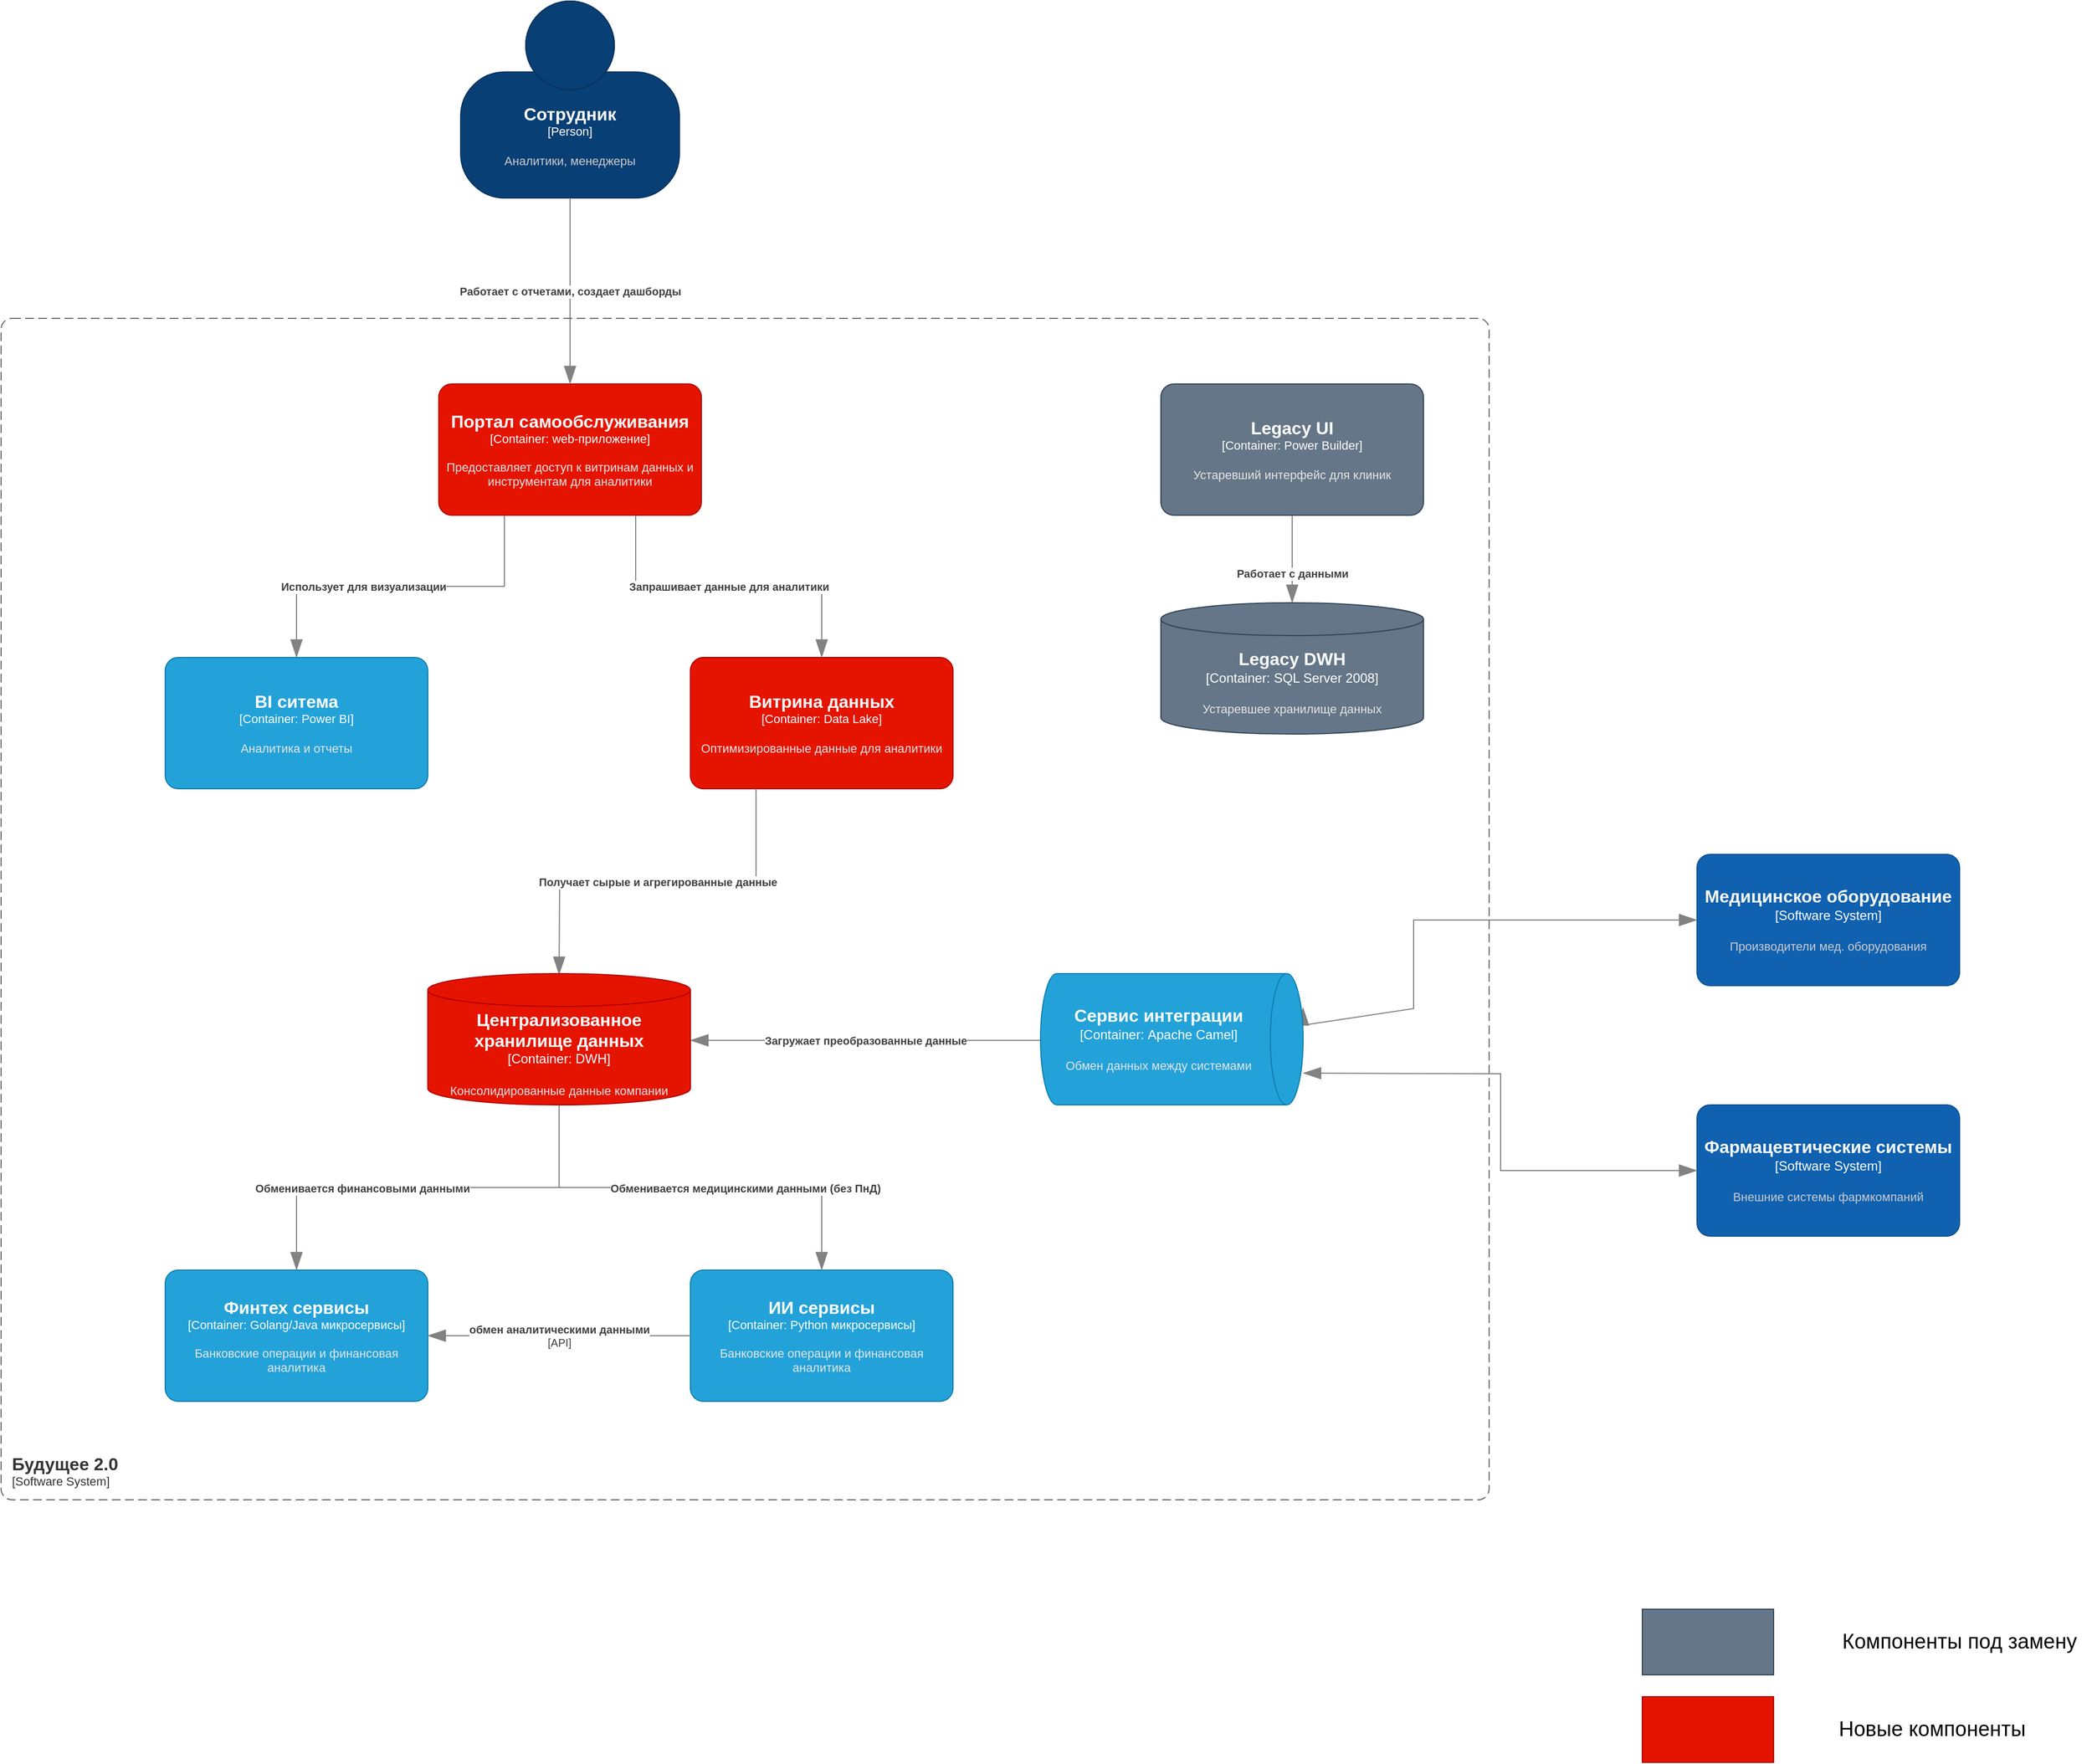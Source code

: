 <mxfile version="26.2.15">
  <diagram name="Страница — 1" id="a0U-03hJDDmreDsypypU">
    <mxGraphModel dx="3178" dy="1406" grid="1" gridSize="10" guides="1" tooltips="1" connect="1" arrows="1" fold="1" page="1" pageScale="1" pageWidth="827" pageHeight="1169" math="0" shadow="0">
      <root>
        <mxCell id="0" />
        <mxCell id="1" parent="0" />
        <object placeholders="1" c4Name="Сотрудник" c4Type="Person" c4Description="Аналитики, менеджеры" label="&lt;font style=&quot;font-size: 16px&quot;&gt;&lt;b&gt;%c4Name%&lt;/b&gt;&lt;/font&gt;&lt;div&gt;[%c4Type%]&lt;/div&gt;&lt;br&gt;&lt;div&gt;&lt;font style=&quot;font-size: 11px&quot;&gt;&lt;font color=&quot;#cccccc&quot;&gt;%c4Description%&lt;/font&gt;&lt;/div&gt;" id="U6ke0aDax-ki5ILsPbmB-1">
          <mxCell style="html=1;fontSize=11;dashed=0;whiteSpace=wrap;fillColor=#083F75;strokeColor=#06315C;fontColor=#ffffff;shape=mxgraph.c4.person2;align=center;metaEdit=1;points=[[0.5,0,0],[1,0.5,0],[1,0.75,0],[0.75,1,0],[0.5,1,0],[0.25,1,0],[0,0.75,0],[0,0.5,0]];resizable=0;" vertex="1" parent="1">
            <mxGeometry x="230" y="40" width="200" height="180" as="geometry" />
          </mxCell>
        </object>
        <object placeholders="1" c4Name="Портал самообслуживания" c4Type="Container" c4Technology="web-приложение" c4Description="Предоставляет доступ к витринам данных и инструментам для аналитики" label="&lt;font style=&quot;font-size: 16px&quot;&gt;&lt;b&gt;%c4Name%&lt;/b&gt;&lt;/font&gt;&lt;div&gt;[%c4Type%: %c4Technology%]&lt;/div&gt;&lt;br&gt;&lt;div&gt;&lt;font style=&quot;font-size: 11px&quot;&gt;&lt;font color=&quot;#E6E6E6&quot;&gt;%c4Description%&lt;/font&gt;&lt;/div&gt;" id="U6ke0aDax-ki5ILsPbmB-3">
          <mxCell style="rounded=1;whiteSpace=wrap;html=1;fontSize=11;labelBackgroundColor=none;fillColor=#e51400;fontColor=#ffffff;align=center;arcSize=10;strokeColor=#B20000;metaEdit=1;resizable=0;points=[[0.25,0,0],[0.5,0,0],[0.75,0,0],[1,0.25,0],[1,0.5,0],[1,0.75,0],[0.75,1,0],[0.5,1,0],[0.25,1,0],[0,0.75,0],[0,0.5,0],[0,0.25,0]];" vertex="1" parent="1">
            <mxGeometry x="210" y="390" width="240" height="120" as="geometry" />
          </mxCell>
        </object>
        <object placeholders="1" c4Name="Legacy DWH" c4Type="Container" c4Technology="SQL Server 2008" c4Description="Устаревшее хранилище данных" label="&lt;font style=&quot;font-size: 16px&quot;&gt;&lt;b&gt;%c4Name%&lt;/b&gt;&lt;/font&gt;&lt;div&gt;[%c4Type%:&amp;nbsp;%c4Technology%]&lt;/div&gt;&lt;br&gt;&lt;div&gt;&lt;font style=&quot;font-size: 11px&quot;&gt;&lt;font color=&quot;#E6E6E6&quot;&gt;%c4Description%&lt;/font&gt;&lt;/div&gt;" id="U6ke0aDax-ki5ILsPbmB-4">
          <mxCell style="shape=cylinder3;size=15;whiteSpace=wrap;html=1;boundedLbl=1;rounded=0;labelBackgroundColor=none;fillColor=#647687;fontSize=12;fontColor=#ffffff;align=center;strokeColor=#314354;metaEdit=1;points=[[0.5,0,0],[1,0.25,0],[1,0.5,0],[1,0.75,0],[0.5,1,0],[0,0.75,0],[0,0.5,0],[0,0.25,0]];resizable=0;" vertex="1" parent="1">
            <mxGeometry x="870" y="590" width="240" height="120" as="geometry" />
          </mxCell>
        </object>
        <object placeholders="1" c4Name="BI ситема" c4Type="Container" c4Technology="Power BI" c4Description="Аналитика и отчеты" label="&lt;font style=&quot;font-size: 16px&quot;&gt;&lt;b&gt;%c4Name%&lt;/b&gt;&lt;/font&gt;&lt;div&gt;[%c4Type%: %c4Technology%]&lt;/div&gt;&lt;br&gt;&lt;div&gt;&lt;font style=&quot;font-size: 11px&quot;&gt;&lt;font color=&quot;#E6E6E6&quot;&gt;%c4Description%&lt;/font&gt;&lt;/div&gt;" id="U6ke0aDax-ki5ILsPbmB-7">
          <mxCell style="rounded=1;whiteSpace=wrap;html=1;fontSize=11;labelBackgroundColor=none;fillColor=#23A2D9;fontColor=#ffffff;align=center;arcSize=10;strokeColor=#0E7DAD;metaEdit=1;resizable=0;points=[[0.25,0,0],[0.5,0,0],[0.75,0,0],[1,0.25,0],[1,0.5,0],[1,0.75,0],[0.75,1,0],[0.5,1,0],[0.25,1,0],[0,0.75,0],[0,0.5,0],[0,0.25,0]];" vertex="1" parent="1">
            <mxGeometry x="-40" y="640" width="240" height="120" as="geometry" />
          </mxCell>
        </object>
        <object placeholders="1" c4Name="Витрина данных" c4Type="Container" c4Technology="Data Lake" c4Description="Оптимизированные данные для аналитики" label="&lt;font style=&quot;font-size: 16px&quot;&gt;&lt;b&gt;%c4Name%&lt;/b&gt;&lt;/font&gt;&lt;div&gt;[%c4Type%: %c4Technology%]&lt;/div&gt;&lt;br&gt;&lt;div&gt;&lt;font style=&quot;font-size: 11px&quot;&gt;&lt;font color=&quot;#E6E6E6&quot;&gt;%c4Description%&lt;/font&gt;&lt;/div&gt;" id="U6ke0aDax-ki5ILsPbmB-8">
          <mxCell style="rounded=1;whiteSpace=wrap;html=1;fontSize=11;labelBackgroundColor=none;fillColor=#e51400;fontColor=#ffffff;align=center;arcSize=10;strokeColor=#B20000;metaEdit=1;resizable=0;points=[[0.25,0,0],[0.5,0,0],[0.75,0,0],[1,0.25,0],[1,0.5,0],[1,0.75,0],[0.75,1,0],[0.5,1,0],[0.25,1,0],[0,0.75,0],[0,0.5,0],[0,0.25,0]];" vertex="1" parent="1">
            <mxGeometry x="440" y="640" width="240" height="120" as="geometry" />
          </mxCell>
        </object>
        <object placeholders="1" c4Name="Финтех сервисы" c4Type="Container" c4Technology="Golang/Java микросервисы" c4Description="Банковские операции и финансовая аналитика" label="&lt;font style=&quot;font-size: 16px&quot;&gt;&lt;b&gt;%c4Name%&lt;/b&gt;&lt;/font&gt;&lt;div&gt;[%c4Type%: %c4Technology%]&lt;/div&gt;&lt;br&gt;&lt;div&gt;&lt;font style=&quot;font-size: 11px&quot;&gt;&lt;font color=&quot;#E6E6E6&quot;&gt;%c4Description%&lt;/font&gt;&lt;/div&gt;" id="U6ke0aDax-ki5ILsPbmB-10">
          <mxCell style="rounded=1;whiteSpace=wrap;html=1;fontSize=11;labelBackgroundColor=none;fillColor=#23A2D9;fontColor=#ffffff;align=center;arcSize=10;strokeColor=#0E7DAD;metaEdit=1;resizable=0;points=[[0.25,0,0],[0.5,0,0],[0.75,0,0],[1,0.25,0],[1,0.5,0],[1,0.75,0],[0.75,1,0],[0.5,1,0],[0.25,1,0],[0,0.75,0],[0,0.5,0],[0,0.25,0]];" vertex="1" parent="1">
            <mxGeometry x="-40" y="1200" width="240" height="120" as="geometry" />
          </mxCell>
        </object>
        <object placeholders="1" c4Name="ИИ сервисы" c4Type="Container" c4Technology="Python микросервисы" c4Description="Банковские операции и финансовая аналитика" label="&lt;font style=&quot;font-size: 16px&quot;&gt;&lt;b&gt;%c4Name%&lt;/b&gt;&lt;/font&gt;&lt;div&gt;[%c4Type%: %c4Technology%]&lt;/div&gt;&lt;br&gt;&lt;div&gt;&lt;font style=&quot;font-size: 11px&quot;&gt;&lt;font color=&quot;#E6E6E6&quot;&gt;%c4Description%&lt;/font&gt;&lt;/div&gt;" id="U6ke0aDax-ki5ILsPbmB-11">
          <mxCell style="rounded=1;whiteSpace=wrap;html=1;fontSize=11;labelBackgroundColor=none;fillColor=#23A2D9;fontColor=#ffffff;align=center;arcSize=10;strokeColor=#0E7DAD;metaEdit=1;resizable=0;points=[[0.25,0,0],[0.5,0,0],[0.75,0,0],[1,0.25,0],[1,0.5,0],[1,0.75,0],[0.75,1,0],[0.5,1,0],[0.25,1,0],[0,0.75,0],[0,0.5,0],[0,0.25,0]];" vertex="1" parent="1">
            <mxGeometry x="440" y="1200" width="240" height="120" as="geometry" />
          </mxCell>
        </object>
        <object placeholders="1" c4Name="Legacy UI" c4Type="Container" c4Technology="Power Builder" c4Description="Устаревший интерфейс для клиник" label="&lt;font style=&quot;font-size: 16px&quot;&gt;&lt;b&gt;%c4Name%&lt;/b&gt;&lt;/font&gt;&lt;div&gt;[%c4Type%: %c4Technology%]&lt;/div&gt;&lt;br&gt;&lt;div&gt;&lt;font style=&quot;font-size: 11px&quot;&gt;&lt;font color=&quot;#E6E6E6&quot;&gt;%c4Description%&lt;/font&gt;&lt;/div&gt;" id="U6ke0aDax-ki5ILsPbmB-12">
          <mxCell style="rounded=1;whiteSpace=wrap;html=1;fontSize=11;labelBackgroundColor=none;fillColor=#647687;fontColor=#ffffff;align=center;arcSize=10;strokeColor=#314354;metaEdit=1;resizable=0;points=[[0.25,0,0],[0.5,0,0],[0.75,0,0],[1,0.25,0],[1,0.5,0],[1,0.75,0],[0.75,1,0],[0.5,1,0],[0.25,1,0],[0,0.75,0],[0,0.5,0],[0,0.25,0]];" vertex="1" parent="1">
            <mxGeometry x="870" y="390" width="240" height="120" as="geometry" />
          </mxCell>
        </object>
        <object placeholders="1" c4Name="Фармацевтические системы" c4Type="Software System" c4Description="Внешние системы фармкомпаний" label="&lt;font style=&quot;font-size: 16px&quot;&gt;&lt;b&gt;%c4Name%&lt;/b&gt;&lt;/font&gt;&lt;div&gt;[%c4Type%]&lt;/div&gt;&lt;br&gt;&lt;div&gt;&lt;font style=&quot;font-size: 11px&quot;&gt;&lt;font color=&quot;#cccccc&quot;&gt;%c4Description%&lt;/font&gt;&lt;/div&gt;" id="U6ke0aDax-ki5ILsPbmB-14">
          <mxCell style="rounded=1;whiteSpace=wrap;html=1;labelBackgroundColor=none;fillColor=#1061B0;fontColor=#ffffff;align=center;arcSize=10;strokeColor=#0D5091;metaEdit=1;resizable=0;points=[[0.25,0,0],[0.5,0,0],[0.75,0,0],[1,0.25,0],[1,0.5,0],[1,0.75,0],[0.75,1,0],[0.5,1,0],[0.25,1,0],[0,0.75,0],[0,0.5,0],[0,0.25,0]];" vertex="1" parent="1">
            <mxGeometry x="1360" y="1049" width="240" height="120" as="geometry" />
          </mxCell>
        </object>
        <object placeholders="1" c4Name="Медицинское оборудование" c4Type="Software System" c4Description="Производители мед. оборудования" label="&lt;font style=&quot;font-size: 16px&quot;&gt;&lt;b&gt;%c4Name%&lt;/b&gt;&lt;/font&gt;&lt;div&gt;[%c4Type%]&lt;/div&gt;&lt;br&gt;&lt;div&gt;&lt;font style=&quot;font-size: 11px&quot;&gt;&lt;font color=&quot;#cccccc&quot;&gt;%c4Description%&lt;/font&gt;&lt;/div&gt;" id="U6ke0aDax-ki5ILsPbmB-15">
          <mxCell style="rounded=1;whiteSpace=wrap;html=1;labelBackgroundColor=none;fillColor=#1061B0;fontColor=#ffffff;align=center;arcSize=10;strokeColor=#0D5091;metaEdit=1;resizable=0;points=[[0.25,0,0],[0.5,0,0],[0.75,0,0],[1,0.25,0],[1,0.5,0],[1,0.75,0],[0.75,1,0],[0.5,1,0],[0.25,1,0],[0,0.75,0],[0,0.5,0],[0,0.25,0]];" vertex="1" parent="1">
            <mxGeometry x="1360" y="820" width="240" height="120" as="geometry" />
          </mxCell>
        </object>
        <object placeholders="1" c4Type="Relationship" c4Description="Работает с отчетами, создает дашборды" label="&lt;div style=&quot;text-align: left&quot;&gt;&lt;div style=&quot;text-align: center&quot;&gt;&lt;b&gt;%c4Description%&lt;/b&gt;&lt;/div&gt;" id="U6ke0aDax-ki5ILsPbmB-16">
          <mxCell style="endArrow=blockThin;html=1;fontSize=10;fontColor=#404040;strokeWidth=1;endFill=1;strokeColor=#828282;elbow=vertical;metaEdit=1;endSize=14;startSize=14;jumpStyle=arc;jumpSize=16;rounded=0;edgeStyle=orthogonalEdgeStyle;exitX=0.5;exitY=1;exitDx=0;exitDy=0;exitPerimeter=0;" edge="1" parent="1" source="U6ke0aDax-ki5ILsPbmB-1" target="U6ke0aDax-ki5ILsPbmB-3">
            <mxGeometry width="240" relative="1" as="geometry">
              <mxPoint x="750" y="860" as="sourcePoint" />
              <mxPoint x="990" y="860" as="targetPoint" />
            </mxGeometry>
          </mxCell>
        </object>
        <object placeholders="1" c4Type="Relationship" c4Description="Использует для визуализации" label="&lt;div style=&quot;text-align: left&quot;&gt;&lt;div style=&quot;text-align: center&quot;&gt;&lt;b&gt;%c4Description%&lt;/b&gt;&lt;/div&gt;" id="U6ke0aDax-ki5ILsPbmB-17">
          <mxCell style="endArrow=blockThin;html=1;fontSize=10;fontColor=#404040;strokeWidth=1;endFill=1;strokeColor=#828282;elbow=vertical;metaEdit=1;endSize=14;startSize=14;jumpStyle=arc;jumpSize=16;rounded=0;edgeStyle=orthogonalEdgeStyle;exitX=0.25;exitY=1;exitDx=0;exitDy=0;exitPerimeter=0;entryX=0.5;entryY=0;entryDx=0;entryDy=0;entryPerimeter=0;" edge="1" parent="1" source="U6ke0aDax-ki5ILsPbmB-3" target="U6ke0aDax-ki5ILsPbmB-7">
            <mxGeometry x="0.219" width="240" relative="1" as="geometry">
              <mxPoint x="340" y="230" as="sourcePoint" />
              <mxPoint x="340" y="400" as="targetPoint" />
              <mxPoint x="1" as="offset" />
            </mxGeometry>
          </mxCell>
        </object>
        <object placeholders="1" c4Type="Relationship" c4Description="Запрашивает данные для аналитики" label="&lt;div style=&quot;text-align: left&quot;&gt;&lt;div style=&quot;text-align: center&quot;&gt;&lt;b&gt;%c4Description%&lt;/b&gt;&lt;/div&gt;" id="U6ke0aDax-ki5ILsPbmB-19">
          <mxCell style="endArrow=blockThin;html=1;fontSize=10;fontColor=#404040;strokeWidth=1;endFill=1;strokeColor=#828282;elbow=vertical;metaEdit=1;endSize=14;startSize=14;jumpStyle=arc;jumpSize=16;rounded=0;edgeStyle=orthogonalEdgeStyle;exitX=0.75;exitY=1;exitDx=0;exitDy=0;exitPerimeter=0;entryX=0.5;entryY=0;entryDx=0;entryDy=0;entryPerimeter=0;" edge="1" parent="1" source="U6ke0aDax-ki5ILsPbmB-3" target="U6ke0aDax-ki5ILsPbmB-8">
            <mxGeometry width="240" relative="1" as="geometry">
              <mxPoint x="280" y="520" as="sourcePoint" />
              <mxPoint x="90" y="650" as="targetPoint" />
            </mxGeometry>
          </mxCell>
        </object>
        <object placeholders="1" c4Type="Relationship" c4Description="Получает сырые и агрегированные данные" label="&lt;div style=&quot;text-align: left&quot;&gt;&lt;div style=&quot;text-align: center&quot;&gt;&lt;b&gt;%c4Description%&lt;/b&gt;&lt;/div&gt;" id="U6ke0aDax-ki5ILsPbmB-20">
          <mxCell style="endArrow=blockThin;html=1;fontSize=10;fontColor=#404040;strokeWidth=1;endFill=1;strokeColor=#828282;elbow=vertical;metaEdit=1;endSize=14;startSize=14;jumpStyle=arc;jumpSize=16;rounded=0;edgeStyle=orthogonalEdgeStyle;exitX=0.25;exitY=1;exitDx=0;exitDy=0;exitPerimeter=0;entryX=0.5;entryY=0;entryDx=0;entryDy=0;entryPerimeter=0;" edge="1" parent="1" source="U6ke0aDax-ki5ILsPbmB-8">
            <mxGeometry width="240" relative="1" as="geometry">
              <mxPoint x="400" y="520" as="sourcePoint" />
              <mxPoint x="320" y="930" as="targetPoint" />
            </mxGeometry>
          </mxCell>
        </object>
        <object placeholders="1" c4Type="Relationship" c4Description="Обменивается финансовыми данными" label="&lt;div style=&quot;text-align: left&quot;&gt;&lt;div style=&quot;text-align: center&quot;&gt;&lt;b&gt;%c4Description%&lt;/b&gt;&lt;/div&gt;" id="U6ke0aDax-ki5ILsPbmB-21">
          <mxCell style="endArrow=blockThin;html=1;fontSize=10;fontColor=#404040;strokeWidth=1;endFill=1;strokeColor=#828282;elbow=vertical;metaEdit=1;endSize=14;startSize=14;jumpStyle=arc;jumpSize=16;rounded=0;edgeStyle=orthogonalEdgeStyle;entryX=0.5;entryY=0;entryDx=0;entryDy=0;entryPerimeter=0;" edge="1" parent="1" source="U6ke0aDax-ki5ILsPbmB-28" target="U6ke0aDax-ki5ILsPbmB-10">
            <mxGeometry x="0.308" width="240" relative="1" as="geometry">
              <mxPoint x="260" y="1050" as="sourcePoint" />
              <mxPoint x="330" y="940" as="targetPoint" />
              <mxPoint as="offset" />
            </mxGeometry>
          </mxCell>
        </object>
        <object placeholders="1" c4Type="Relationship" c4Technology="API" c4Description="обмен аналитическими данными" label="&lt;div style=&quot;text-align: left&quot;&gt;&lt;div style=&quot;text-align: center&quot;&gt;&lt;b&gt;%c4Description%&lt;/b&gt;&lt;/div&gt;&lt;div style=&quot;text-align: center&quot;&gt;[%c4Technology%]&lt;/div&gt;&lt;/div&gt;" id="U6ke0aDax-ki5ILsPbmB-22">
          <mxCell style="endArrow=blockThin;html=1;fontSize=10;fontColor=#404040;strokeWidth=1;endFill=1;strokeColor=#828282;elbow=vertical;metaEdit=1;endSize=14;startSize=14;jumpStyle=arc;jumpSize=16;rounded=0;edgeStyle=orthogonalEdgeStyle;exitX=0;exitY=0.5;exitDx=0;exitDy=0;exitPerimeter=0;" edge="1" parent="1" source="U6ke0aDax-ki5ILsPbmB-11" target="U6ke0aDax-ki5ILsPbmB-10">
            <mxGeometry width="240" relative="1" as="geometry">
              <mxPoint x="770" y="1060" as="sourcePoint" />
              <mxPoint x="1010" y="1060" as="targetPoint" />
            </mxGeometry>
          </mxCell>
        </object>
        <object placeholders="1" c4Type="Relationship" c4Description="Обменивается медицинскими данными (без ПнД)" label="&lt;div style=&quot;text-align: left&quot;&gt;&lt;div style=&quot;text-align: center&quot;&gt;&lt;b&gt;%c4Description%&lt;/b&gt;&lt;/div&gt;" id="U6ke0aDax-ki5ILsPbmB-23">
          <mxCell style="endArrow=blockThin;html=1;fontSize=10;fontColor=#404040;strokeWidth=1;endFill=1;strokeColor=#828282;elbow=vertical;metaEdit=1;endSize=14;startSize=14;jumpStyle=arc;jumpSize=16;rounded=0;edgeStyle=orthogonalEdgeStyle;exitX=0.5;exitY=1;exitDx=0;exitDy=0;exitPerimeter=0;entryX=0.5;entryY=0;entryDx=0;entryDy=0;entryPerimeter=0;" edge="1" parent="1" source="U6ke0aDax-ki5ILsPbmB-28" target="U6ke0aDax-ki5ILsPbmB-11">
            <mxGeometry x="0.256" width="240" relative="1" as="geometry">
              <mxPoint x="380" y="1050" as="sourcePoint" />
              <mxPoint x="90" y="1210" as="targetPoint" />
              <mxPoint as="offset" />
            </mxGeometry>
          </mxCell>
        </object>
        <object placeholders="1" c4Type="Relationship" c4Description="Загружает преобразованные данные" label="&lt;div style=&quot;text-align: left&quot;&gt;&lt;div style=&quot;text-align: center&quot;&gt;&lt;b&gt;%c4Description%&lt;/b&gt;&lt;/div&gt;" id="U6ke0aDax-ki5ILsPbmB-24">
          <mxCell style="endArrow=blockThin;html=1;fontSize=10;fontColor=#404040;strokeWidth=1;endFill=1;strokeColor=#828282;elbow=vertical;metaEdit=1;endSize=14;startSize=14;jumpStyle=arc;jumpSize=16;rounded=0;edgeStyle=orthogonalEdgeStyle;exitX=0;exitY=0.5;exitDx=0;exitDy=0;exitPerimeter=0;" edge="1" parent="1">
            <mxGeometry width="240" relative="1" as="geometry">
              <mxPoint x="760" y="990" as="sourcePoint" />
              <mxPoint x="440" y="990" as="targetPoint" />
            </mxGeometry>
          </mxCell>
        </object>
        <object placeholders="1" c4Type="Relationship" c4Description="" label="&lt;div style=&quot;text-align: left&quot;&gt;&lt;div style=&quot;text-align: center&quot;&gt;&lt;b&gt;%c4Description%&lt;/b&gt;&lt;/div&gt;" id="U6ke0aDax-ki5ILsPbmB-25">
          <mxCell style="endArrow=blockThin;html=1;fontSize=10;fontColor=#404040;strokeWidth=1;endFill=1;strokeColor=#828282;elbow=vertical;metaEdit=1;endSize=14;startSize=14;jumpStyle=arc;jumpSize=16;rounded=0;edgeStyle=orthogonalEdgeStyle;exitX=1;exitY=0.25;exitDx=0;exitDy=0;exitPerimeter=0;entryX=0;entryY=0.5;entryDx=0;entryDy=0;entryPerimeter=0;startArrow=blockThin;startFill=1;" edge="1" parent="1" target="U6ke0aDax-ki5ILsPbmB-15">
            <mxGeometry y="-30" width="240" relative="1" as="geometry">
              <mxPoint x="1000" y="960" as="sourcePoint" />
              <mxPoint x="450" y="1000" as="targetPoint" />
              <Array as="points">
                <mxPoint x="1101" y="961" />
                <mxPoint x="1101" y="880" />
              </Array>
              <mxPoint as="offset" />
            </mxGeometry>
          </mxCell>
        </object>
        <object placeholders="1" c4Type="Relationship" c4Description="" label="&lt;div style=&quot;text-align: left&quot;&gt;&lt;div style=&quot;text-align: center&quot;&gt;&lt;b&gt;%c4Description%&lt;/b&gt;&lt;/div&gt;" id="U6ke0aDax-ki5ILsPbmB-26">
          <mxCell style="endArrow=blockThin;html=1;fontSize=10;fontColor=#404040;strokeWidth=1;endFill=1;strokeColor=#828282;elbow=vertical;metaEdit=1;endSize=14;startSize=14;jumpStyle=arc;jumpSize=16;rounded=0;edgeStyle=orthogonalEdgeStyle;exitX=1;exitY=0.75;exitDx=0;exitDy=0;exitPerimeter=0;entryX=0;entryY=0.5;entryDx=0;entryDy=0;entryPerimeter=0;startArrow=blockThin;startFill=1;" edge="1" parent="1" target="U6ke0aDax-ki5ILsPbmB-14">
            <mxGeometry x="0.038" y="10" width="240" relative="1" as="geometry">
              <mxPoint x="1000" y="1020" as="sourcePoint" />
              <mxPoint x="1210" y="890" as="targetPoint" />
              <mxPoint as="offset" />
            </mxGeometry>
          </mxCell>
        </object>
        <object placeholders="1" c4Name="Сервис интеграции" c4Type="Container" c4Technology="Apache Camel" c4Description="Обмен данных между системами" label="&lt;font style=&quot;font-size: 16px&quot;&gt;&lt;b&gt;%c4Name%&lt;/b&gt;&lt;/font&gt;&lt;div&gt;[%c4Type%:&amp;nbsp;%c4Technology%]&lt;/div&gt;&lt;br&gt;&lt;div&gt;&lt;font style=&quot;font-size: 11px&quot;&gt;&lt;font color=&quot;#E6E6E6&quot;&gt;%c4Description%&lt;/font&gt;&lt;/div&gt;" id="U6ke0aDax-ki5ILsPbmB-27">
          <mxCell style="shape=cylinder3;size=15;direction=south;whiteSpace=wrap;html=1;boundedLbl=1;rounded=0;labelBackgroundColor=none;fillColor=#23A2D9;fontSize=12;fontColor=#ffffff;align=center;strokeColor=#0E7DAD;metaEdit=1;points=[[0.5,0,0],[1,0.25,0],[1,0.5,0],[1,0.75,0],[0.5,1,0],[0,0.75,0],[0,0.5,0],[0,0.25,0]];resizable=0;" vertex="1" parent="1">
            <mxGeometry x="760" y="929" width="240" height="120" as="geometry" />
          </mxCell>
        </object>
        <object placeholders="1" c4Name="Централизованное хранилище данных" c4Type="Container" c4Technology="DWH" c4Description="Консолидированные данные компании" label="&lt;font style=&quot;font-size: 16px&quot;&gt;&lt;b&gt;%c4Name%&lt;/b&gt;&lt;/font&gt;&lt;div&gt;[%c4Type%:&amp;nbsp;%c4Technology%]&lt;/div&gt;&lt;br&gt;&lt;div&gt;&lt;font style=&quot;font-size: 11px&quot;&gt;&lt;font color=&quot;#E6E6E6&quot;&gt;%c4Description%&lt;/font&gt;&lt;/div&gt;" id="U6ke0aDax-ki5ILsPbmB-28">
          <mxCell style="shape=cylinder3;size=15;whiteSpace=wrap;html=1;boundedLbl=1;rounded=0;labelBackgroundColor=none;fillColor=#e51400;fontSize=12;fontColor=#ffffff;align=center;strokeColor=#B20000;metaEdit=1;points=[[0.5,0,0],[1,0.25,0],[1,0.5,0],[1,0.75,0],[0.5,1,0],[0,0.75,0],[0,0.5,0],[0,0.25,0]];resizable=0;" vertex="1" parent="1">
            <mxGeometry x="200" y="929" width="240" height="120" as="geometry" />
          </mxCell>
        </object>
        <object placeholders="1" c4Type="Relationship" c4Description="Работает с данными" label="&lt;div style=&quot;text-align: left&quot;&gt;&lt;div style=&quot;text-align: center&quot;&gt;&lt;b&gt;%c4Description%&lt;/b&gt;&lt;/div&gt;" id="U6ke0aDax-ki5ILsPbmB-29">
          <mxCell style="endArrow=blockThin;html=1;fontSize=10;fontColor=#404040;strokeWidth=1;endFill=1;strokeColor=#828282;elbow=vertical;metaEdit=1;endSize=14;startSize=14;jumpStyle=arc;jumpSize=16;rounded=0;edgeStyle=orthogonalEdgeStyle;exitX=0.5;exitY=1;exitDx=0;exitDy=0;exitPerimeter=0;" edge="1" parent="1" source="U6ke0aDax-ki5ILsPbmB-12" target="U6ke0aDax-ki5ILsPbmB-4">
            <mxGeometry x="0.308" width="240" relative="1" as="geometry">
              <mxPoint x="330" y="1059" as="sourcePoint" />
              <mxPoint x="90" y="1210" as="targetPoint" />
              <mxPoint as="offset" />
            </mxGeometry>
          </mxCell>
        </object>
        <object placeholders="1" c4Name="Будущее 2.0" c4Type="SystemScopeBoundary" c4Application="Software System" label="&lt;font style=&quot;font-size: 16px&quot;&gt;&lt;b&gt;&lt;div style=&quot;text-align: left&quot;&gt;%c4Name%&lt;/div&gt;&lt;/b&gt;&lt;/font&gt;&lt;div style=&quot;text-align: left&quot;&gt;[%c4Application%]&lt;/div&gt;" id="U6ke0aDax-ki5ILsPbmB-30">
          <mxCell style="rounded=1;fontSize=11;whiteSpace=wrap;html=1;dashed=1;arcSize=20;fillColor=none;strokeColor=#666666;fontColor=#333333;labelBackgroundColor=none;align=left;verticalAlign=bottom;labelBorderColor=none;spacingTop=0;spacing=10;dashPattern=8 4;metaEdit=1;rotatable=0;perimeter=rectanglePerimeter;noLabel=0;labelPadding=0;allowArrows=0;connectable=0;expand=0;recursiveResize=0;editable=1;pointerEvents=0;absoluteArcSize=1;points=[[0.25,0,0],[0.5,0,0],[0.75,0,0],[1,0.25,0],[1,0.5,0],[1,0.75,0],[0.75,1,0],[0.5,1,0],[0.25,1,0],[0,0.75,0],[0,0.5,0],[0,0.25,0]];" vertex="1" parent="1">
            <mxGeometry x="-190" y="330" width="1360" height="1080" as="geometry" />
          </mxCell>
        </object>
        <mxCell id="U6ke0aDax-ki5ILsPbmB-32" value="" style="rounded=0;whiteSpace=wrap;html=1;fillColor=#647687;fontColor=#ffffff;strokeColor=#314354;" vertex="1" parent="1">
          <mxGeometry x="1310" y="1510" width="120" height="60" as="geometry" />
        </mxCell>
        <mxCell id="U6ke0aDax-ki5ILsPbmB-33" value="" style="rounded=0;whiteSpace=wrap;html=1;fillColor=#e51400;fontColor=#ffffff;strokeColor=#B20000;" vertex="1" parent="1">
          <mxGeometry x="1310" y="1590" width="120" height="60" as="geometry" />
        </mxCell>
        <mxCell id="U6ke0aDax-ki5ILsPbmB-34" value="Новые компоненты" style="text;html=1;align=center;verticalAlign=middle;whiteSpace=wrap;rounded=0;fontSize=19;" vertex="1" parent="1">
          <mxGeometry x="1480" y="1605" width="190" height="30" as="geometry" />
        </mxCell>
        <mxCell id="U6ke0aDax-ki5ILsPbmB-35" value="Компоненты под замену" style="text;html=1;align=center;verticalAlign=middle;whiteSpace=wrap;rounded=0;fontSize=19;" vertex="1" parent="1">
          <mxGeometry x="1480" y="1525" width="240" height="30" as="geometry" />
        </mxCell>
      </root>
    </mxGraphModel>
  </diagram>
</mxfile>
